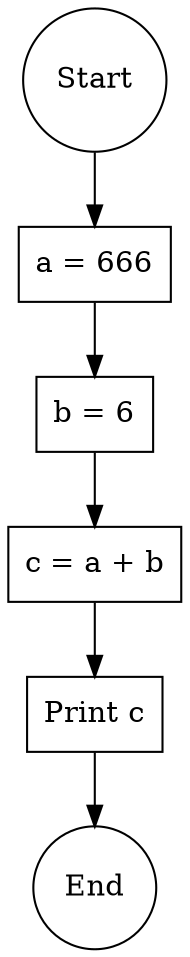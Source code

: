 digraph G {
        node [shape=box];
        
        start [label="Start", shape=circle];
        init_a [label="a = 666", shape=box];
        init_b [label="b = 6", shape=box];
        add [label="c = a + b", shape=box];
        print [label="Print c", shape=box];
        end [label="End", shape=circle];
        
        start -> init_a;
        init_a -> init_b;
        init_b -> add;
        add -> print;
        print -> end;
    }
